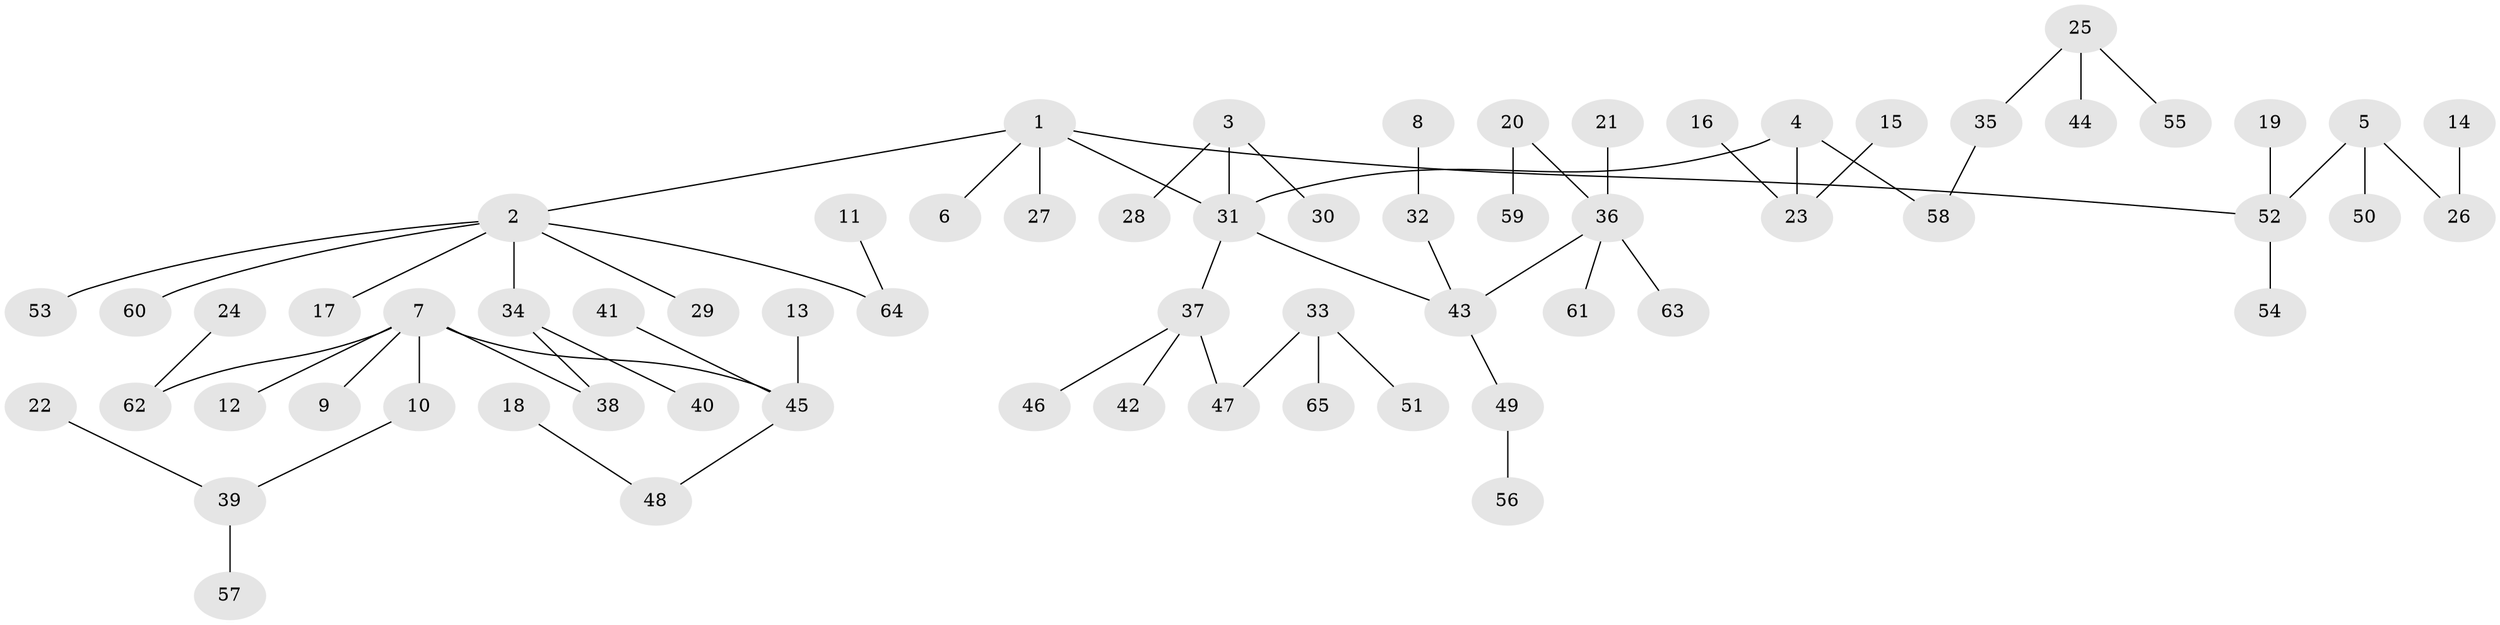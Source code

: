 // original degree distribution, {3: 0.15384615384615385, 5: 0.015384615384615385, 4: 0.07692307692307693, 6: 0.03076923076923077, 2: 0.23076923076923078, 1: 0.49230769230769234}
// Generated by graph-tools (version 1.1) at 2025/50/03/09/25 03:50:15]
// undirected, 65 vertices, 64 edges
graph export_dot {
graph [start="1"]
  node [color=gray90,style=filled];
  1;
  2;
  3;
  4;
  5;
  6;
  7;
  8;
  9;
  10;
  11;
  12;
  13;
  14;
  15;
  16;
  17;
  18;
  19;
  20;
  21;
  22;
  23;
  24;
  25;
  26;
  27;
  28;
  29;
  30;
  31;
  32;
  33;
  34;
  35;
  36;
  37;
  38;
  39;
  40;
  41;
  42;
  43;
  44;
  45;
  46;
  47;
  48;
  49;
  50;
  51;
  52;
  53;
  54;
  55;
  56;
  57;
  58;
  59;
  60;
  61;
  62;
  63;
  64;
  65;
  1 -- 2 [weight=1.0];
  1 -- 6 [weight=1.0];
  1 -- 27 [weight=1.0];
  1 -- 31 [weight=1.0];
  1 -- 52 [weight=1.0];
  2 -- 17 [weight=1.0];
  2 -- 29 [weight=1.0];
  2 -- 34 [weight=1.0];
  2 -- 53 [weight=1.0];
  2 -- 60 [weight=1.0];
  2 -- 64 [weight=1.0];
  3 -- 28 [weight=1.0];
  3 -- 30 [weight=1.0];
  3 -- 31 [weight=1.0];
  4 -- 23 [weight=1.0];
  4 -- 31 [weight=1.0];
  4 -- 58 [weight=1.0];
  5 -- 26 [weight=1.0];
  5 -- 50 [weight=1.0];
  5 -- 52 [weight=1.0];
  7 -- 9 [weight=1.0];
  7 -- 10 [weight=1.0];
  7 -- 12 [weight=1.0];
  7 -- 38 [weight=1.0];
  7 -- 45 [weight=1.0];
  7 -- 62 [weight=1.0];
  8 -- 32 [weight=1.0];
  10 -- 39 [weight=1.0];
  11 -- 64 [weight=1.0];
  13 -- 45 [weight=1.0];
  14 -- 26 [weight=1.0];
  15 -- 23 [weight=1.0];
  16 -- 23 [weight=1.0];
  18 -- 48 [weight=1.0];
  19 -- 52 [weight=1.0];
  20 -- 36 [weight=1.0];
  20 -- 59 [weight=1.0];
  21 -- 36 [weight=1.0];
  22 -- 39 [weight=1.0];
  24 -- 62 [weight=1.0];
  25 -- 35 [weight=1.0];
  25 -- 44 [weight=1.0];
  25 -- 55 [weight=1.0];
  31 -- 37 [weight=1.0];
  31 -- 43 [weight=1.0];
  32 -- 43 [weight=1.0];
  33 -- 47 [weight=1.0];
  33 -- 51 [weight=1.0];
  33 -- 65 [weight=1.0];
  34 -- 38 [weight=1.0];
  34 -- 40 [weight=1.0];
  35 -- 58 [weight=1.0];
  36 -- 43 [weight=1.0];
  36 -- 61 [weight=1.0];
  36 -- 63 [weight=1.0];
  37 -- 42 [weight=1.0];
  37 -- 46 [weight=1.0];
  37 -- 47 [weight=1.0];
  39 -- 57 [weight=1.0];
  41 -- 45 [weight=1.0];
  43 -- 49 [weight=1.0];
  45 -- 48 [weight=1.0];
  49 -- 56 [weight=1.0];
  52 -- 54 [weight=1.0];
}
